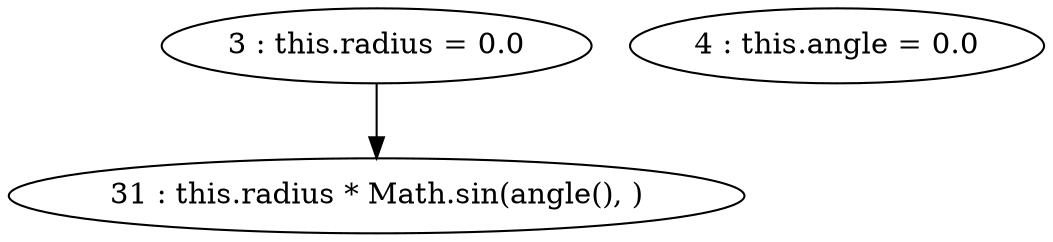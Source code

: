 digraph G {
"3 : this.radius = 0.0"
"3 : this.radius = 0.0" -> "31 : this.radius * Math.sin(angle(), )"
"4 : this.angle = 0.0"
"31 : this.radius * Math.sin(angle(), )"
}